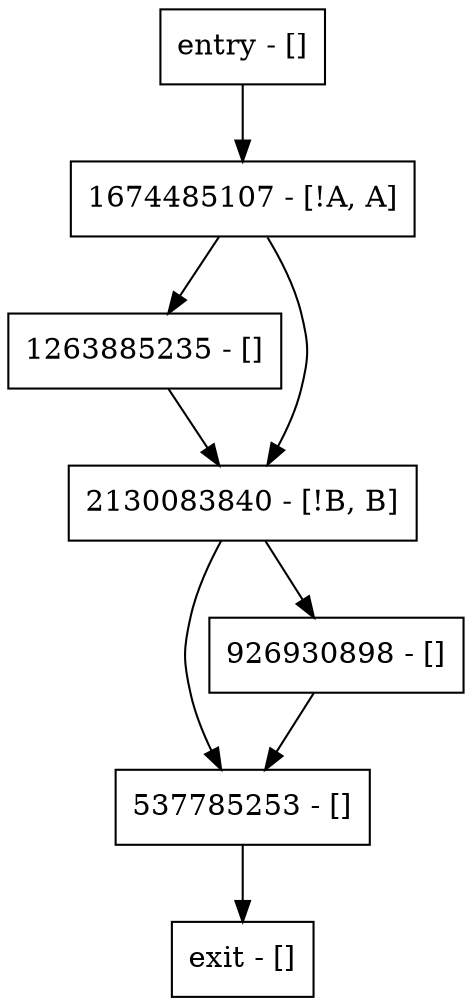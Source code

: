 digraph main {
node [shape=record];
entry [label="entry - []"];
exit [label="exit - []"];
537785253 [label="537785253 - []"];
1674485107 [label="1674485107 - [!A, A]"];
1263885235 [label="1263885235 - []"];
2130083840 [label="2130083840 - [!B, B]"];
926930898 [label="926930898 - []"];
entry;
exit;
entry -> 1674485107;
537785253 -> exit;
1674485107 -> 1263885235;
1674485107 -> 2130083840;
1263885235 -> 2130083840;
2130083840 -> 537785253;
2130083840 -> 926930898;
926930898 -> 537785253;
}
